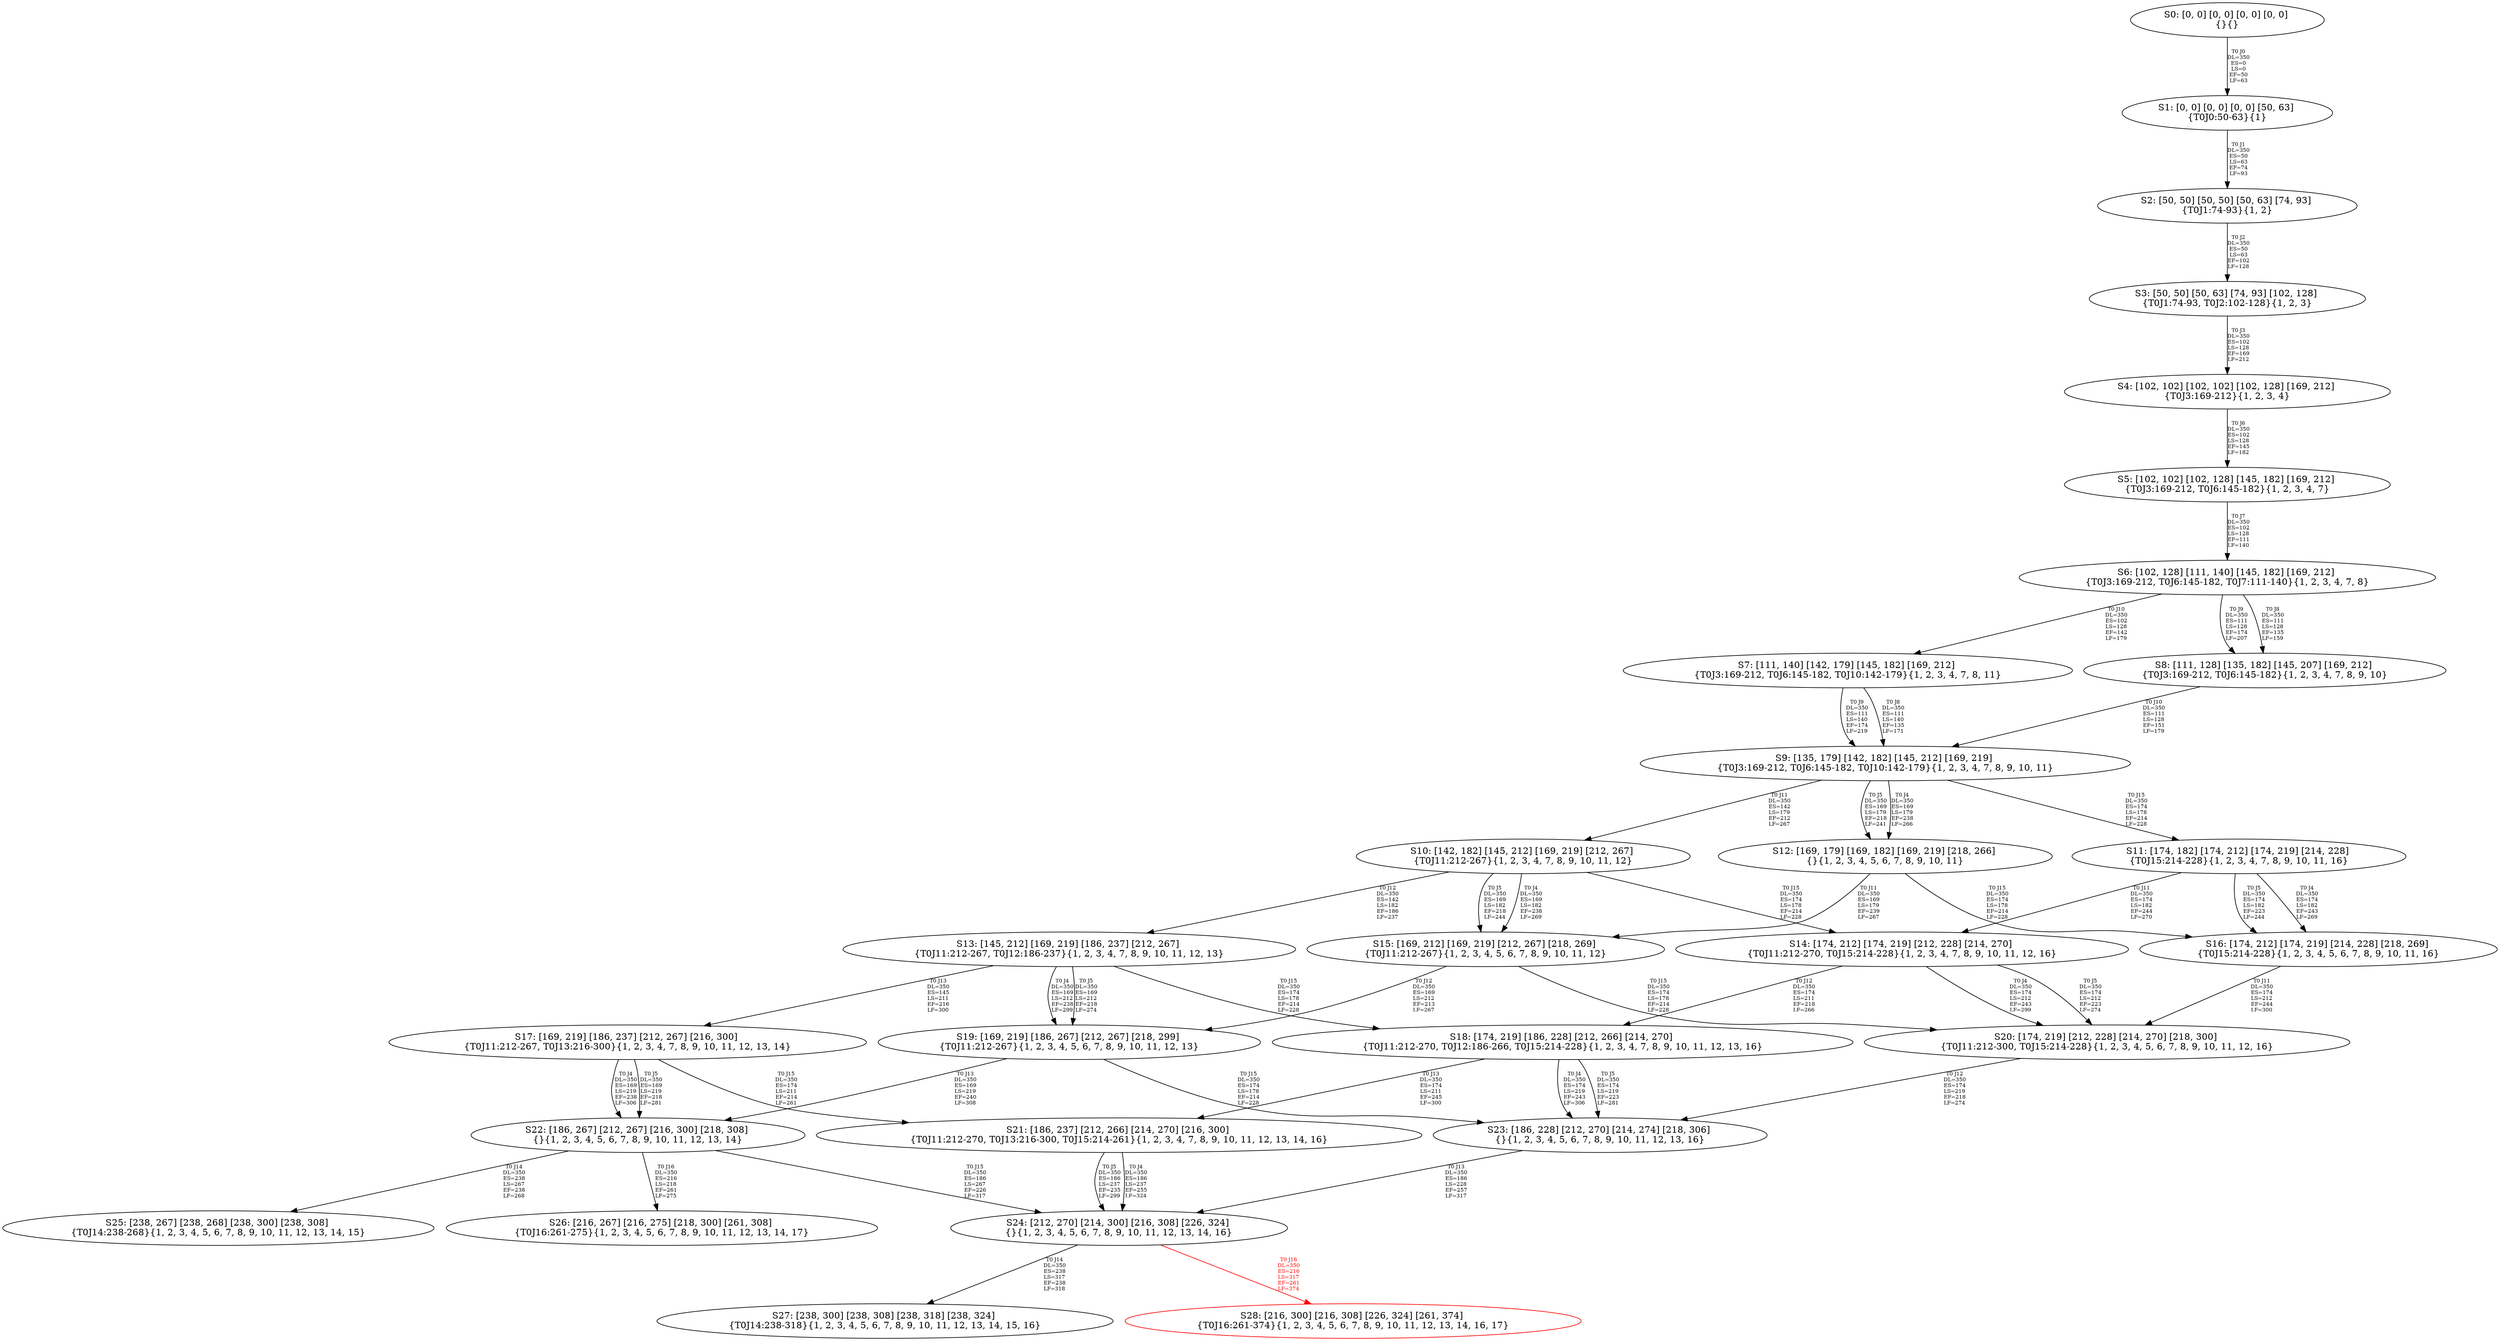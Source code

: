 digraph {
	S0[label="S0: [0, 0] [0, 0] [0, 0] [0, 0] \n{}{}"];
	S1[label="S1: [0, 0] [0, 0] [0, 0] [50, 63] \n{T0J0:50-63}{1}"];
	S2[label="S2: [50, 50] [50, 50] [50, 63] [74, 93] \n{T0J1:74-93}{1, 2}"];
	S3[label="S3: [50, 50] [50, 63] [74, 93] [102, 128] \n{T0J1:74-93, T0J2:102-128}{1, 2, 3}"];
	S4[label="S4: [102, 102] [102, 102] [102, 128] [169, 212] \n{T0J3:169-212}{1, 2, 3, 4}"];
	S5[label="S5: [102, 102] [102, 128] [145, 182] [169, 212] \n{T0J3:169-212, T0J6:145-182}{1, 2, 3, 4, 7}"];
	S6[label="S6: [102, 128] [111, 140] [145, 182] [169, 212] \n{T0J3:169-212, T0J6:145-182, T0J7:111-140}{1, 2, 3, 4, 7, 8}"];
	S7[label="S7: [111, 140] [142, 179] [145, 182] [169, 212] \n{T0J3:169-212, T0J6:145-182, T0J10:142-179}{1, 2, 3, 4, 7, 8, 11}"];
	S8[label="S8: [111, 128] [135, 182] [145, 207] [169, 212] \n{T0J3:169-212, T0J6:145-182}{1, 2, 3, 4, 7, 8, 9, 10}"];
	S9[label="S9: [135, 179] [142, 182] [145, 212] [169, 219] \n{T0J3:169-212, T0J6:145-182, T0J10:142-179}{1, 2, 3, 4, 7, 8, 9, 10, 11}"];
	S10[label="S10: [142, 182] [145, 212] [169, 219] [212, 267] \n{T0J11:212-267}{1, 2, 3, 4, 7, 8, 9, 10, 11, 12}"];
	S11[label="S11: [174, 182] [174, 212] [174, 219] [214, 228] \n{T0J15:214-228}{1, 2, 3, 4, 7, 8, 9, 10, 11, 16}"];
	S12[label="S12: [169, 179] [169, 182] [169, 219] [218, 266] \n{}{1, 2, 3, 4, 5, 6, 7, 8, 9, 10, 11}"];
	S13[label="S13: [145, 212] [169, 219] [186, 237] [212, 267] \n{T0J11:212-267, T0J12:186-237}{1, 2, 3, 4, 7, 8, 9, 10, 11, 12, 13}"];
	S14[label="S14: [174, 212] [174, 219] [212, 228] [214, 270] \n{T0J11:212-270, T0J15:214-228}{1, 2, 3, 4, 7, 8, 9, 10, 11, 12, 16}"];
	S15[label="S15: [169, 212] [169, 219] [212, 267] [218, 269] \n{T0J11:212-267}{1, 2, 3, 4, 5, 6, 7, 8, 9, 10, 11, 12}"];
	S16[label="S16: [174, 212] [174, 219] [214, 228] [218, 269] \n{T0J15:214-228}{1, 2, 3, 4, 5, 6, 7, 8, 9, 10, 11, 16}"];
	S17[label="S17: [169, 219] [186, 237] [212, 267] [216, 300] \n{T0J11:212-267, T0J13:216-300}{1, 2, 3, 4, 7, 8, 9, 10, 11, 12, 13, 14}"];
	S18[label="S18: [174, 219] [186, 228] [212, 266] [214, 270] \n{T0J11:212-270, T0J12:186-266, T0J15:214-228}{1, 2, 3, 4, 7, 8, 9, 10, 11, 12, 13, 16}"];
	S19[label="S19: [169, 219] [186, 267] [212, 267] [218, 299] \n{T0J11:212-267}{1, 2, 3, 4, 5, 6, 7, 8, 9, 10, 11, 12, 13}"];
	S20[label="S20: [174, 219] [212, 228] [214, 270] [218, 300] \n{T0J11:212-300, T0J15:214-228}{1, 2, 3, 4, 5, 6, 7, 8, 9, 10, 11, 12, 16}"];
	S21[label="S21: [186, 237] [212, 266] [214, 270] [216, 300] \n{T0J11:212-270, T0J13:216-300, T0J15:214-261}{1, 2, 3, 4, 7, 8, 9, 10, 11, 12, 13, 14, 16}"];
	S22[label="S22: [186, 267] [212, 267] [216, 300] [218, 308] \n{}{1, 2, 3, 4, 5, 6, 7, 8, 9, 10, 11, 12, 13, 14}"];
	S23[label="S23: [186, 228] [212, 270] [214, 274] [218, 306] \n{}{1, 2, 3, 4, 5, 6, 7, 8, 9, 10, 11, 12, 13, 16}"];
	S24[label="S24: [212, 270] [214, 300] [216, 308] [226, 324] \n{}{1, 2, 3, 4, 5, 6, 7, 8, 9, 10, 11, 12, 13, 14, 16}"];
	S25[label="S25: [238, 267] [238, 268] [238, 300] [238, 308] \n{T0J14:238-268}{1, 2, 3, 4, 5, 6, 7, 8, 9, 10, 11, 12, 13, 14, 15}"];
	S26[label="S26: [216, 267] [216, 275] [218, 300] [261, 308] \n{T0J16:261-275}{1, 2, 3, 4, 5, 6, 7, 8, 9, 10, 11, 12, 13, 14, 17}"];
	S27[label="S27: [238, 300] [238, 308] [238, 318] [238, 324] \n{T0J14:238-318}{1, 2, 3, 4, 5, 6, 7, 8, 9, 10, 11, 12, 13, 14, 15, 16}"];
	S28[label="S28: [216, 300] [216, 308] [226, 324] [261, 374] \n{T0J16:261-374}{1, 2, 3, 4, 5, 6, 7, 8, 9, 10, 11, 12, 13, 14, 16, 17}"];
	S0 -> S1[label="T0 J0\nDL=350\nES=0\nLS=0\nEF=50\nLF=63",fontsize=8];
	S1 -> S2[label="T0 J1\nDL=350\nES=50\nLS=63\nEF=74\nLF=93",fontsize=8];
	S2 -> S3[label="T0 J2\nDL=350\nES=50\nLS=63\nEF=102\nLF=128",fontsize=8];
	S3 -> S4[label="T0 J3\nDL=350\nES=102\nLS=128\nEF=169\nLF=212",fontsize=8];
	S4 -> S5[label="T0 J6\nDL=350\nES=102\nLS=128\nEF=145\nLF=182",fontsize=8];
	S5 -> S6[label="T0 J7\nDL=350\nES=102\nLS=128\nEF=111\nLF=140",fontsize=8];
	S6 -> S8[label="T0 J8\nDL=350\nES=111\nLS=128\nEF=135\nLF=159",fontsize=8];
	S6 -> S8[label="T0 J9\nDL=350\nES=111\nLS=128\nEF=174\nLF=207",fontsize=8];
	S6 -> S7[label="T0 J10\nDL=350\nES=102\nLS=128\nEF=142\nLF=179",fontsize=8];
	S7 -> S9[label="T0 J8\nDL=350\nES=111\nLS=140\nEF=135\nLF=171",fontsize=8];
	S7 -> S9[label="T0 J9\nDL=350\nES=111\nLS=140\nEF=174\nLF=219",fontsize=8];
	S8 -> S9[label="T0 J10\nDL=350\nES=111\nLS=128\nEF=151\nLF=179",fontsize=8];
	S9 -> S12[label="T0 J4\nDL=350\nES=169\nLS=179\nEF=238\nLF=266",fontsize=8];
	S9 -> S12[label="T0 J5\nDL=350\nES=169\nLS=179\nEF=218\nLF=241",fontsize=8];
	S9 -> S10[label="T0 J11\nDL=350\nES=142\nLS=179\nEF=212\nLF=267",fontsize=8];
	S9 -> S11[label="T0 J15\nDL=350\nES=174\nLS=178\nEF=214\nLF=228",fontsize=8];
	S10 -> S15[label="T0 J4\nDL=350\nES=169\nLS=182\nEF=238\nLF=269",fontsize=8];
	S10 -> S15[label="T0 J5\nDL=350\nES=169\nLS=182\nEF=218\nLF=244",fontsize=8];
	S10 -> S13[label="T0 J12\nDL=350\nES=142\nLS=182\nEF=186\nLF=237",fontsize=8];
	S10 -> S14[label="T0 J15\nDL=350\nES=174\nLS=178\nEF=214\nLF=228",fontsize=8];
	S11 -> S16[label="T0 J4\nDL=350\nES=174\nLS=182\nEF=243\nLF=269",fontsize=8];
	S11 -> S16[label="T0 J5\nDL=350\nES=174\nLS=182\nEF=223\nLF=244",fontsize=8];
	S11 -> S14[label="T0 J11\nDL=350\nES=174\nLS=182\nEF=244\nLF=270",fontsize=8];
	S12 -> S15[label="T0 J11\nDL=350\nES=169\nLS=179\nEF=239\nLF=267",fontsize=8];
	S12 -> S16[label="T0 J15\nDL=350\nES=174\nLS=178\nEF=214\nLF=228",fontsize=8];
	S13 -> S19[label="T0 J4\nDL=350\nES=169\nLS=212\nEF=238\nLF=299",fontsize=8];
	S13 -> S19[label="T0 J5\nDL=350\nES=169\nLS=212\nEF=218\nLF=274",fontsize=8];
	S13 -> S17[label="T0 J13\nDL=350\nES=145\nLS=211\nEF=216\nLF=300",fontsize=8];
	S13 -> S18[label="T0 J15\nDL=350\nES=174\nLS=178\nEF=214\nLF=228",fontsize=8];
	S14 -> S20[label="T0 J4\nDL=350\nES=174\nLS=212\nEF=243\nLF=299",fontsize=8];
	S14 -> S20[label="T0 J5\nDL=350\nES=174\nLS=212\nEF=223\nLF=274",fontsize=8];
	S14 -> S18[label="T0 J12\nDL=350\nES=174\nLS=211\nEF=218\nLF=266",fontsize=8];
	S15 -> S19[label="T0 J12\nDL=350\nES=169\nLS=212\nEF=213\nLF=267",fontsize=8];
	S15 -> S20[label="T0 J15\nDL=350\nES=174\nLS=178\nEF=214\nLF=228",fontsize=8];
	S16 -> S20[label="T0 J11\nDL=350\nES=174\nLS=212\nEF=244\nLF=300",fontsize=8];
	S17 -> S22[label="T0 J4\nDL=350\nES=169\nLS=219\nEF=238\nLF=306",fontsize=8];
	S17 -> S22[label="T0 J5\nDL=350\nES=169\nLS=219\nEF=218\nLF=281",fontsize=8];
	S17 -> S21[label="T0 J15\nDL=350\nES=174\nLS=211\nEF=214\nLF=261",fontsize=8];
	S18 -> S23[label="T0 J4\nDL=350\nES=174\nLS=219\nEF=243\nLF=306",fontsize=8];
	S18 -> S23[label="T0 J5\nDL=350\nES=174\nLS=219\nEF=223\nLF=281",fontsize=8];
	S18 -> S21[label="T0 J13\nDL=350\nES=174\nLS=211\nEF=245\nLF=300",fontsize=8];
	S19 -> S22[label="T0 J13\nDL=350\nES=169\nLS=219\nEF=240\nLF=308",fontsize=8];
	S19 -> S23[label="T0 J15\nDL=350\nES=174\nLS=178\nEF=214\nLF=228",fontsize=8];
	S20 -> S23[label="T0 J12\nDL=350\nES=174\nLS=219\nEF=218\nLF=274",fontsize=8];
	S21 -> S24[label="T0 J4\nDL=350\nES=186\nLS=237\nEF=255\nLF=324",fontsize=8];
	S21 -> S24[label="T0 J5\nDL=350\nES=186\nLS=237\nEF=235\nLF=299",fontsize=8];
	S22 -> S25[label="T0 J14\nDL=350\nES=238\nLS=267\nEF=238\nLF=268",fontsize=8];
	S22 -> S24[label="T0 J15\nDL=350\nES=186\nLS=267\nEF=226\nLF=317",fontsize=8];
	S22 -> S26[label="T0 J16\nDL=350\nES=216\nLS=218\nEF=261\nLF=275",fontsize=8];
	S23 -> S24[label="T0 J13\nDL=350\nES=186\nLS=228\nEF=257\nLF=317",fontsize=8];
	S24 -> S27[label="T0 J14\nDL=350\nES=238\nLS=317\nEF=238\nLF=318",fontsize=8];
	S24 -> S28[label="T0 J16\nDL=350\nES=216\nLS=317\nEF=261\nLF=374",color=Red,fontcolor=Red,fontsize=8];
S28[color=Red];
}
